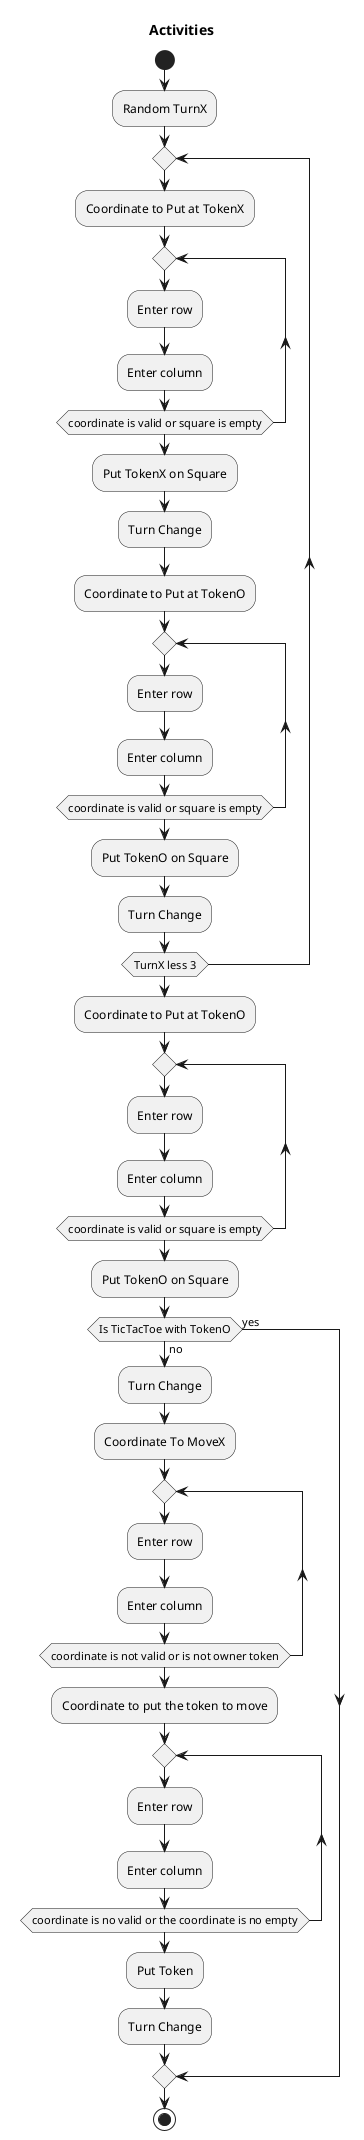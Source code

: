 @startuml Activities
title Activities
start

:Random TurnX;
repeat
    :Coordinate to Put at TokenX;
    repeat
        :Enter row;
        :Enter column;
    repeat while(coordinate is valid or square is empty)
    :Put TokenX on Square;
    :Turn Change;
    :Coordinate to Put at TokenO;
    repeat
        :Enter row;
        :Enter column;
    repeat while(coordinate is valid or square is empty)
    :Put TokenO on Square;
    :Turn Change;
repeat while(TurnX less 3)
:Coordinate to Put at TokenO;
repeat
    :Enter row;
    :Enter column;
repeat while(coordinate is valid or square is empty)
:Put TokenO on Square;
if(Is TicTacToe with TokenO) then(no)
    :Turn Change;
    :Coordinate To MoveX;
    repeat
        :Enter row;
        :Enter column;
    repeat while(coordinate is not valid or is not owner token)
    :Coordinate to put the token to move;
    repeat
        :Enter row;
        :Enter column;
    repeat while(coordinate is no valid or the coordinate is no empty)
        :Put Token;
        :Turn Change;
else (yes)

endif

stop
@enduml
